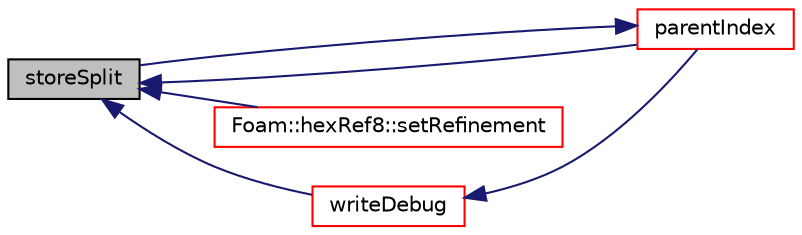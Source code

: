 digraph "storeSplit"
{
  bgcolor="transparent";
  edge [fontname="Helvetica",fontsize="10",labelfontname="Helvetica",labelfontsize="10"];
  node [fontname="Helvetica",fontsize="10",shape=record];
  rankdir="LR";
  Node1 [label="storeSplit",height=0.2,width=0.4,color="black", fillcolor="grey75", style="filled", fontcolor="black"];
  Node1 -> Node2 [dir="back",color="midnightblue",fontsize="10",style="solid",fontname="Helvetica"];
  Node2 [label="parentIndex",height=0.2,width=0.4,color="red",URL="$a02153.html#a5e2812343659820c9542c7c6515c8b39",tooltip="Get parent of cell. "];
  Node2 -> Node1 [dir="back",color="midnightblue",fontsize="10",style="solid",fontname="Helvetica"];
  Node1 -> Node3 [dir="back",color="midnightblue",fontsize="10",style="solid",fontname="Helvetica"];
  Node3 [label="Foam::hexRef8::setRefinement",height=0.2,width=0.4,color="red",URL="$a01022.html#a59cb8a999be096950b6cc4f7c457426b",tooltip="Insert refinement. All selected cells will be split into 8. "];
  Node1 -> Node4 [dir="back",color="midnightblue",fontsize="10",style="solid",fontname="Helvetica"];
  Node4 [label="writeDebug",height=0.2,width=0.4,color="red",URL="$a02153.html#a2a3dce0d4d3187f0ecf277e7e058fe88",tooltip="Debug write. "];
  Node4 -> Node2 [dir="back",color="midnightblue",fontsize="10",style="solid",fontname="Helvetica"];
}

